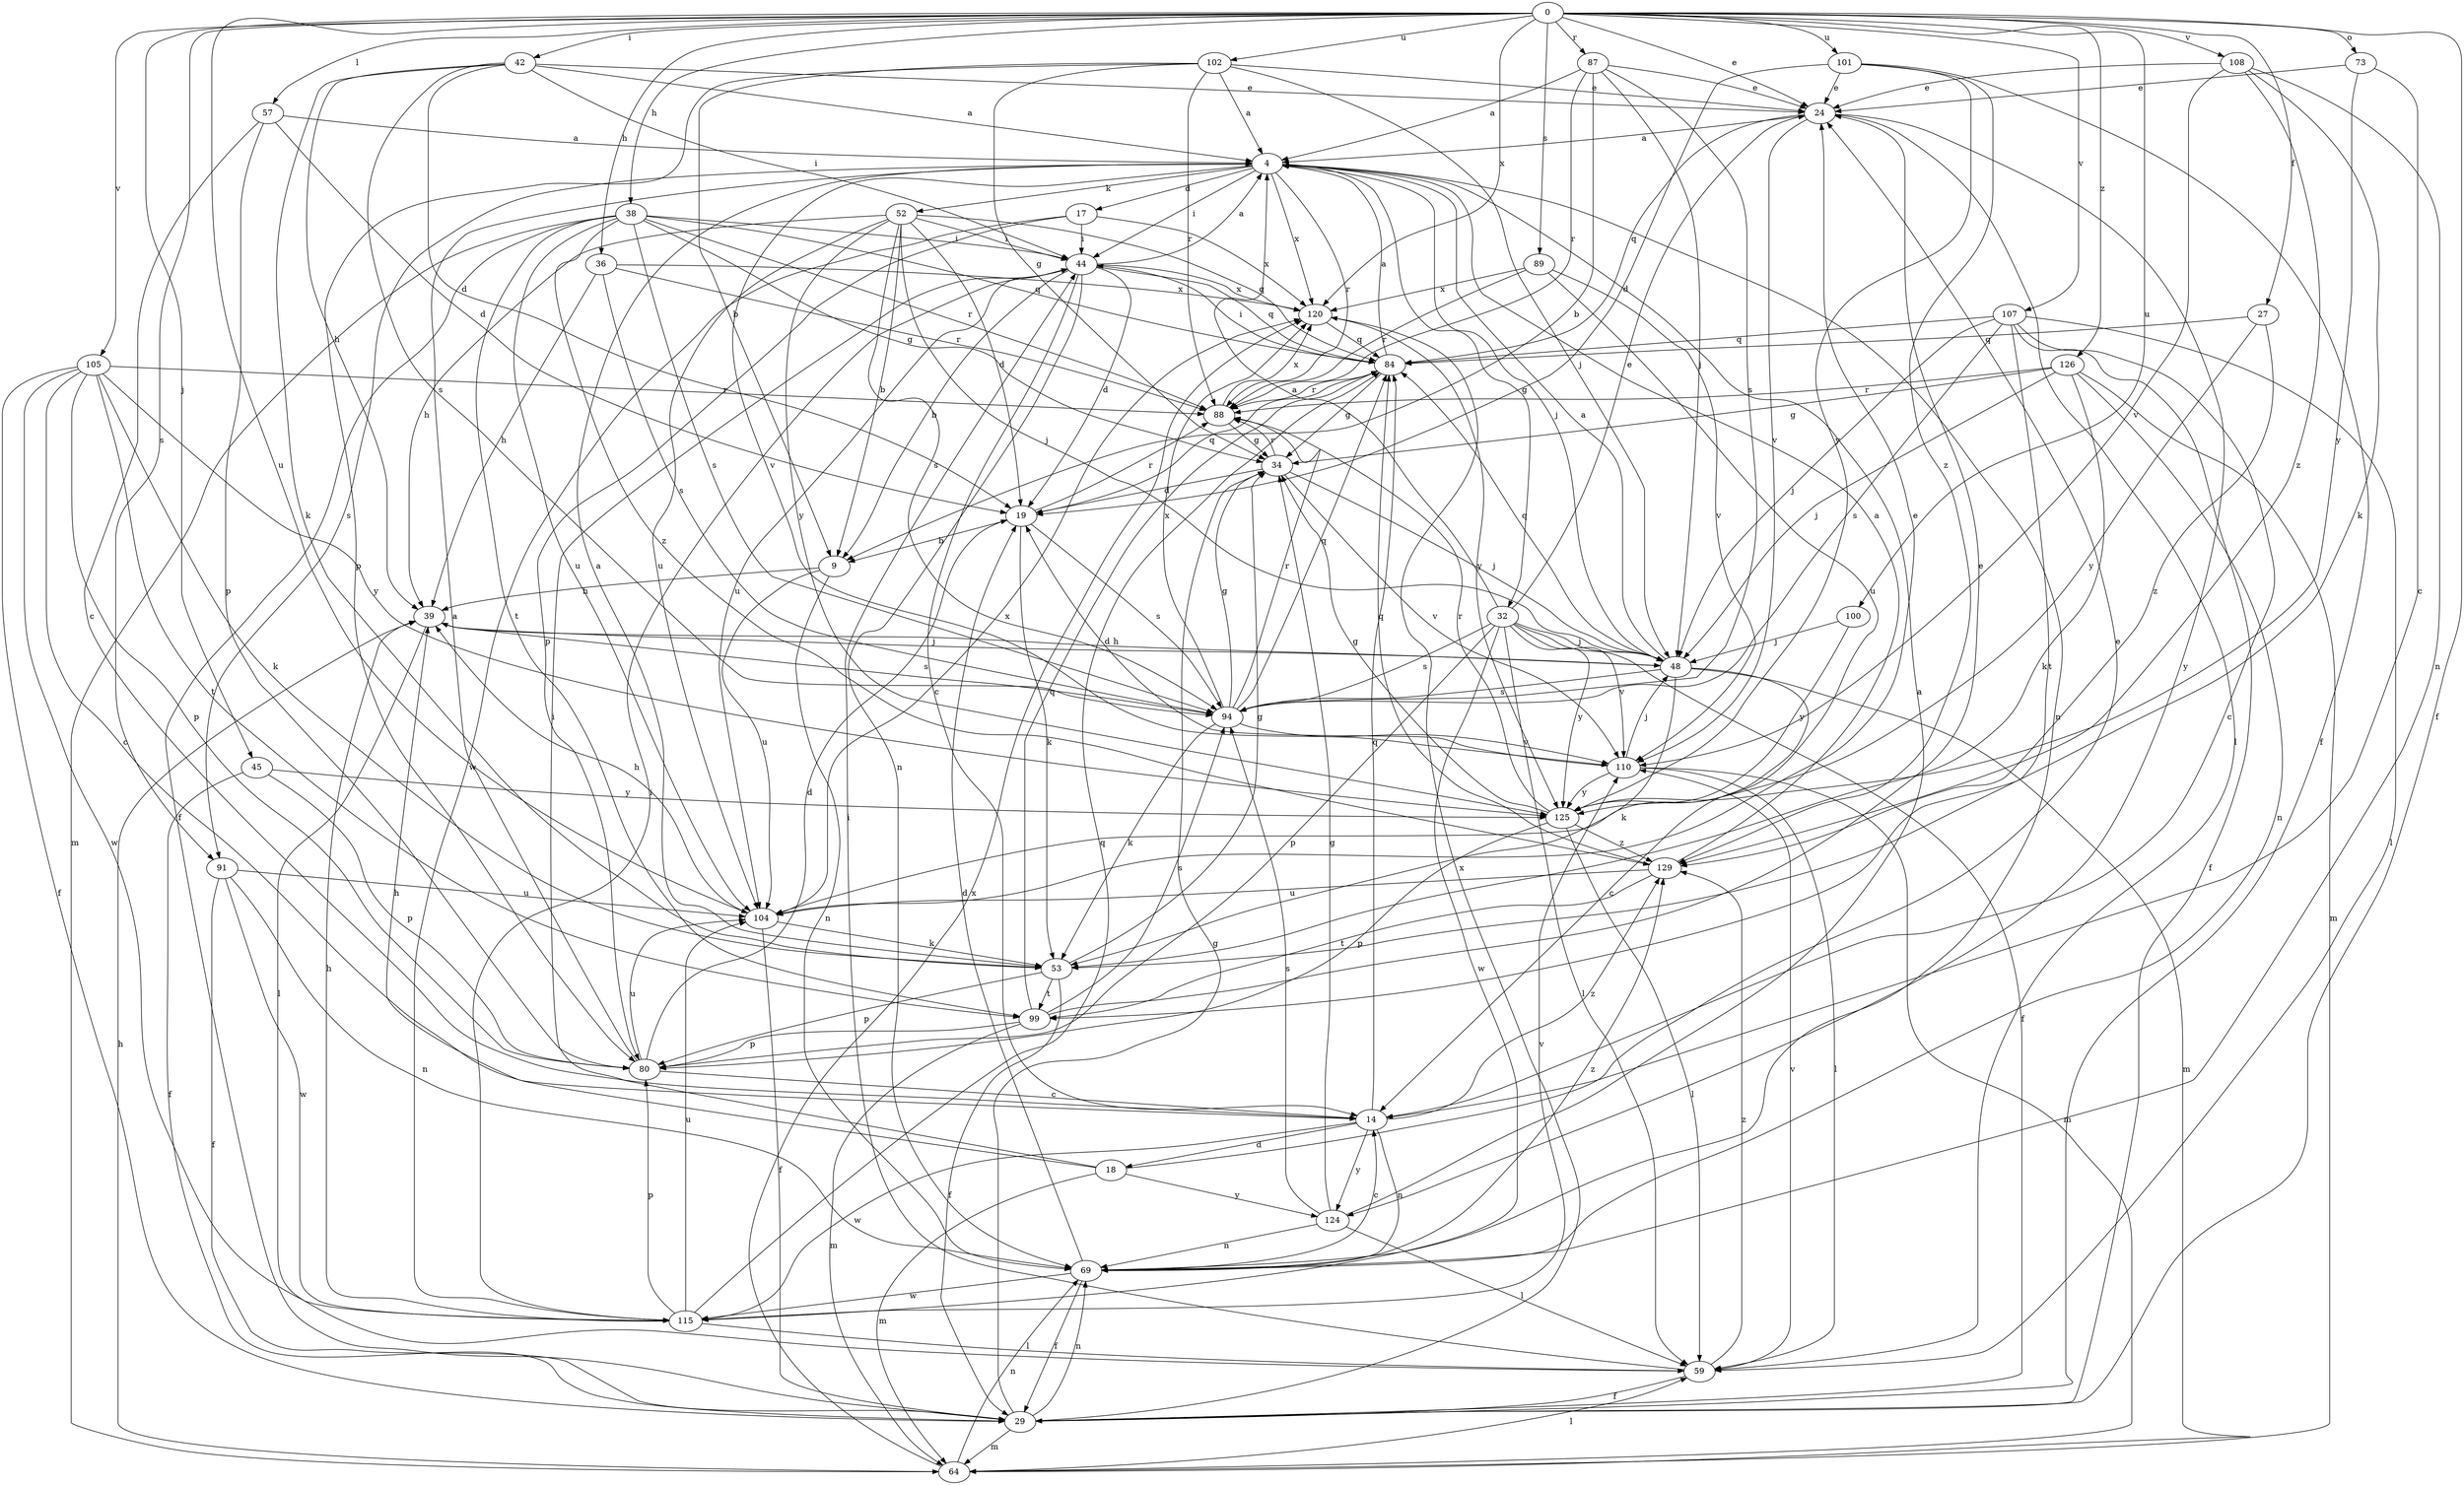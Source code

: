 strict digraph  {
0;
4;
9;
14;
17;
18;
19;
24;
27;
29;
32;
34;
36;
38;
39;
42;
44;
45;
48;
52;
53;
57;
59;
64;
69;
73;
80;
84;
87;
88;
89;
91;
94;
99;
100;
101;
102;
104;
105;
107;
108;
110;
115;
120;
124;
125;
126;
129;
0 -> 24  [label=e];
0 -> 27  [label=f];
0 -> 29  [label=f];
0 -> 36  [label=h];
0 -> 38  [label=h];
0 -> 42  [label=i];
0 -> 45  [label=j];
0 -> 57  [label=l];
0 -> 73  [label=o];
0 -> 87  [label=r];
0 -> 89  [label=s];
0 -> 91  [label=s];
0 -> 100  [label=u];
0 -> 101  [label=u];
0 -> 102  [label=u];
0 -> 104  [label=u];
0 -> 105  [label=v];
0 -> 107  [label=v];
0 -> 108  [label=v];
0 -> 120  [label=x];
0 -> 126  [label=z];
4 -> 17  [label=d];
4 -> 32  [label=g];
4 -> 44  [label=i];
4 -> 48  [label=j];
4 -> 52  [label=k];
4 -> 69  [label=n];
4 -> 88  [label=r];
4 -> 91  [label=s];
4 -> 110  [label=v];
4 -> 120  [label=x];
9 -> 39  [label=h];
9 -> 69  [label=n];
9 -> 104  [label=u];
14 -> 18  [label=d];
14 -> 69  [label=n];
14 -> 84  [label=q];
14 -> 115  [label=w];
14 -> 124  [label=y];
14 -> 129  [label=z];
17 -> 44  [label=i];
17 -> 80  [label=p];
17 -> 115  [label=w];
17 -> 120  [label=x];
18 -> 24  [label=e];
18 -> 39  [label=h];
18 -> 44  [label=i];
18 -> 64  [label=m];
18 -> 124  [label=y];
19 -> 9  [label=b];
19 -> 53  [label=k];
19 -> 84  [label=q];
19 -> 88  [label=r];
19 -> 94  [label=s];
24 -> 4  [label=a];
24 -> 59  [label=l];
24 -> 84  [label=q];
24 -> 110  [label=v];
24 -> 124  [label=y];
27 -> 84  [label=q];
27 -> 125  [label=y];
27 -> 129  [label=z];
29 -> 34  [label=g];
29 -> 64  [label=m];
29 -> 69  [label=n];
29 -> 120  [label=x];
32 -> 4  [label=a];
32 -> 24  [label=e];
32 -> 29  [label=f];
32 -> 48  [label=j];
32 -> 59  [label=l];
32 -> 80  [label=p];
32 -> 94  [label=s];
32 -> 110  [label=v];
32 -> 115  [label=w];
32 -> 125  [label=y];
34 -> 19  [label=d];
34 -> 48  [label=j];
34 -> 88  [label=r];
34 -> 110  [label=v];
36 -> 39  [label=h];
36 -> 88  [label=r];
36 -> 94  [label=s];
36 -> 120  [label=x];
38 -> 29  [label=f];
38 -> 34  [label=g];
38 -> 44  [label=i];
38 -> 64  [label=m];
38 -> 84  [label=q];
38 -> 88  [label=r];
38 -> 94  [label=s];
38 -> 99  [label=t];
38 -> 104  [label=u];
38 -> 129  [label=z];
39 -> 48  [label=j];
39 -> 59  [label=l];
39 -> 94  [label=s];
42 -> 4  [label=a];
42 -> 19  [label=d];
42 -> 24  [label=e];
42 -> 39  [label=h];
42 -> 44  [label=i];
42 -> 53  [label=k];
42 -> 94  [label=s];
44 -> 4  [label=a];
44 -> 9  [label=b];
44 -> 14  [label=c];
44 -> 19  [label=d];
44 -> 69  [label=n];
44 -> 84  [label=q];
44 -> 104  [label=u];
44 -> 120  [label=x];
45 -> 29  [label=f];
45 -> 80  [label=p];
45 -> 125  [label=y];
48 -> 4  [label=a];
48 -> 14  [label=c];
48 -> 39  [label=h];
48 -> 53  [label=k];
48 -> 64  [label=m];
48 -> 84  [label=q];
48 -> 94  [label=s];
52 -> 9  [label=b];
52 -> 19  [label=d];
52 -> 39  [label=h];
52 -> 44  [label=i];
52 -> 48  [label=j];
52 -> 84  [label=q];
52 -> 94  [label=s];
52 -> 104  [label=u];
52 -> 125  [label=y];
53 -> 4  [label=a];
53 -> 29  [label=f];
53 -> 34  [label=g];
53 -> 80  [label=p];
53 -> 99  [label=t];
57 -> 4  [label=a];
57 -> 14  [label=c];
57 -> 19  [label=d];
57 -> 80  [label=p];
59 -> 29  [label=f];
59 -> 44  [label=i];
59 -> 110  [label=v];
59 -> 129  [label=z];
64 -> 39  [label=h];
64 -> 59  [label=l];
64 -> 69  [label=n];
64 -> 120  [label=x];
69 -> 14  [label=c];
69 -> 19  [label=d];
69 -> 29  [label=f];
69 -> 115  [label=w];
69 -> 129  [label=z];
73 -> 14  [label=c];
73 -> 24  [label=e];
73 -> 125  [label=y];
80 -> 4  [label=a];
80 -> 14  [label=c];
80 -> 19  [label=d];
80 -> 104  [label=u];
84 -> 4  [label=a];
84 -> 34  [label=g];
84 -> 44  [label=i];
84 -> 88  [label=r];
87 -> 4  [label=a];
87 -> 9  [label=b];
87 -> 24  [label=e];
87 -> 48  [label=j];
87 -> 88  [label=r];
87 -> 94  [label=s];
88 -> 34  [label=g];
88 -> 120  [label=x];
89 -> 88  [label=r];
89 -> 104  [label=u];
89 -> 110  [label=v];
89 -> 120  [label=x];
91 -> 29  [label=f];
91 -> 69  [label=n];
91 -> 104  [label=u];
91 -> 115  [label=w];
94 -> 34  [label=g];
94 -> 53  [label=k];
94 -> 84  [label=q];
94 -> 88  [label=r];
94 -> 110  [label=v];
94 -> 120  [label=x];
99 -> 24  [label=e];
99 -> 64  [label=m];
99 -> 80  [label=p];
99 -> 84  [label=q];
99 -> 94  [label=s];
100 -> 48  [label=j];
100 -> 125  [label=y];
101 -> 19  [label=d];
101 -> 24  [label=e];
101 -> 29  [label=f];
101 -> 125  [label=y];
101 -> 129  [label=z];
102 -> 4  [label=a];
102 -> 9  [label=b];
102 -> 24  [label=e];
102 -> 34  [label=g];
102 -> 48  [label=j];
102 -> 80  [label=p];
102 -> 88  [label=r];
104 -> 24  [label=e];
104 -> 29  [label=f];
104 -> 39  [label=h];
104 -> 53  [label=k];
104 -> 120  [label=x];
105 -> 14  [label=c];
105 -> 29  [label=f];
105 -> 53  [label=k];
105 -> 80  [label=p];
105 -> 88  [label=r];
105 -> 99  [label=t];
105 -> 115  [label=w];
105 -> 125  [label=y];
107 -> 14  [label=c];
107 -> 29  [label=f];
107 -> 48  [label=j];
107 -> 59  [label=l];
107 -> 84  [label=q];
107 -> 94  [label=s];
107 -> 99  [label=t];
108 -> 24  [label=e];
108 -> 53  [label=k];
108 -> 69  [label=n];
108 -> 110  [label=v];
108 -> 129  [label=z];
110 -> 19  [label=d];
110 -> 48  [label=j];
110 -> 59  [label=l];
110 -> 64  [label=m];
110 -> 125  [label=y];
115 -> 39  [label=h];
115 -> 44  [label=i];
115 -> 59  [label=l];
115 -> 80  [label=p];
115 -> 84  [label=q];
115 -> 104  [label=u];
115 -> 110  [label=v];
120 -> 84  [label=q];
120 -> 125  [label=y];
124 -> 4  [label=a];
124 -> 34  [label=g];
124 -> 59  [label=l];
124 -> 69  [label=n];
124 -> 94  [label=s];
125 -> 34  [label=g];
125 -> 59  [label=l];
125 -> 80  [label=p];
125 -> 88  [label=r];
125 -> 129  [label=z];
126 -> 34  [label=g];
126 -> 48  [label=j];
126 -> 53  [label=k];
126 -> 64  [label=m];
126 -> 69  [label=n];
126 -> 88  [label=r];
129 -> 4  [label=a];
129 -> 84  [label=q];
129 -> 99  [label=t];
129 -> 104  [label=u];
}
